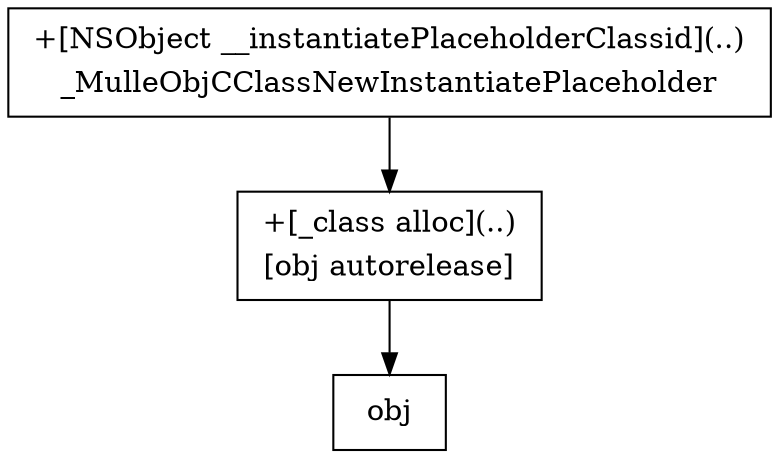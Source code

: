 digraph {
   node [shape=box ];


   "+[NSObject instantiate]"  [ style="note" label=<
<TABLE BORDER="0">
<TR><TD>+[NSObject __instantiatePlaceholderClassid](..)</TD></TR>
<TR><TD>_MulleObjCClassNewInstantiatePlaceholder</TD></TR>
</TABLE>
> ]

   "+[NSObject instantiate]" -> "-[_MulleObjCInstantiatePlaceholder forward:]"

   "-[_MulleObjCInstantiatePlaceholder forward:]" [ style="note" label=<
<TABLE BORDER="0">
<TR><TD>+[_class alloc](..)</TD></TR>
<TR><TD>[obj autorelease]</TD></TR>
</TABLE>
> ]

   "-[_MulleObjCInstantiatePlaceholder forward:]"  -> "obj"
}
